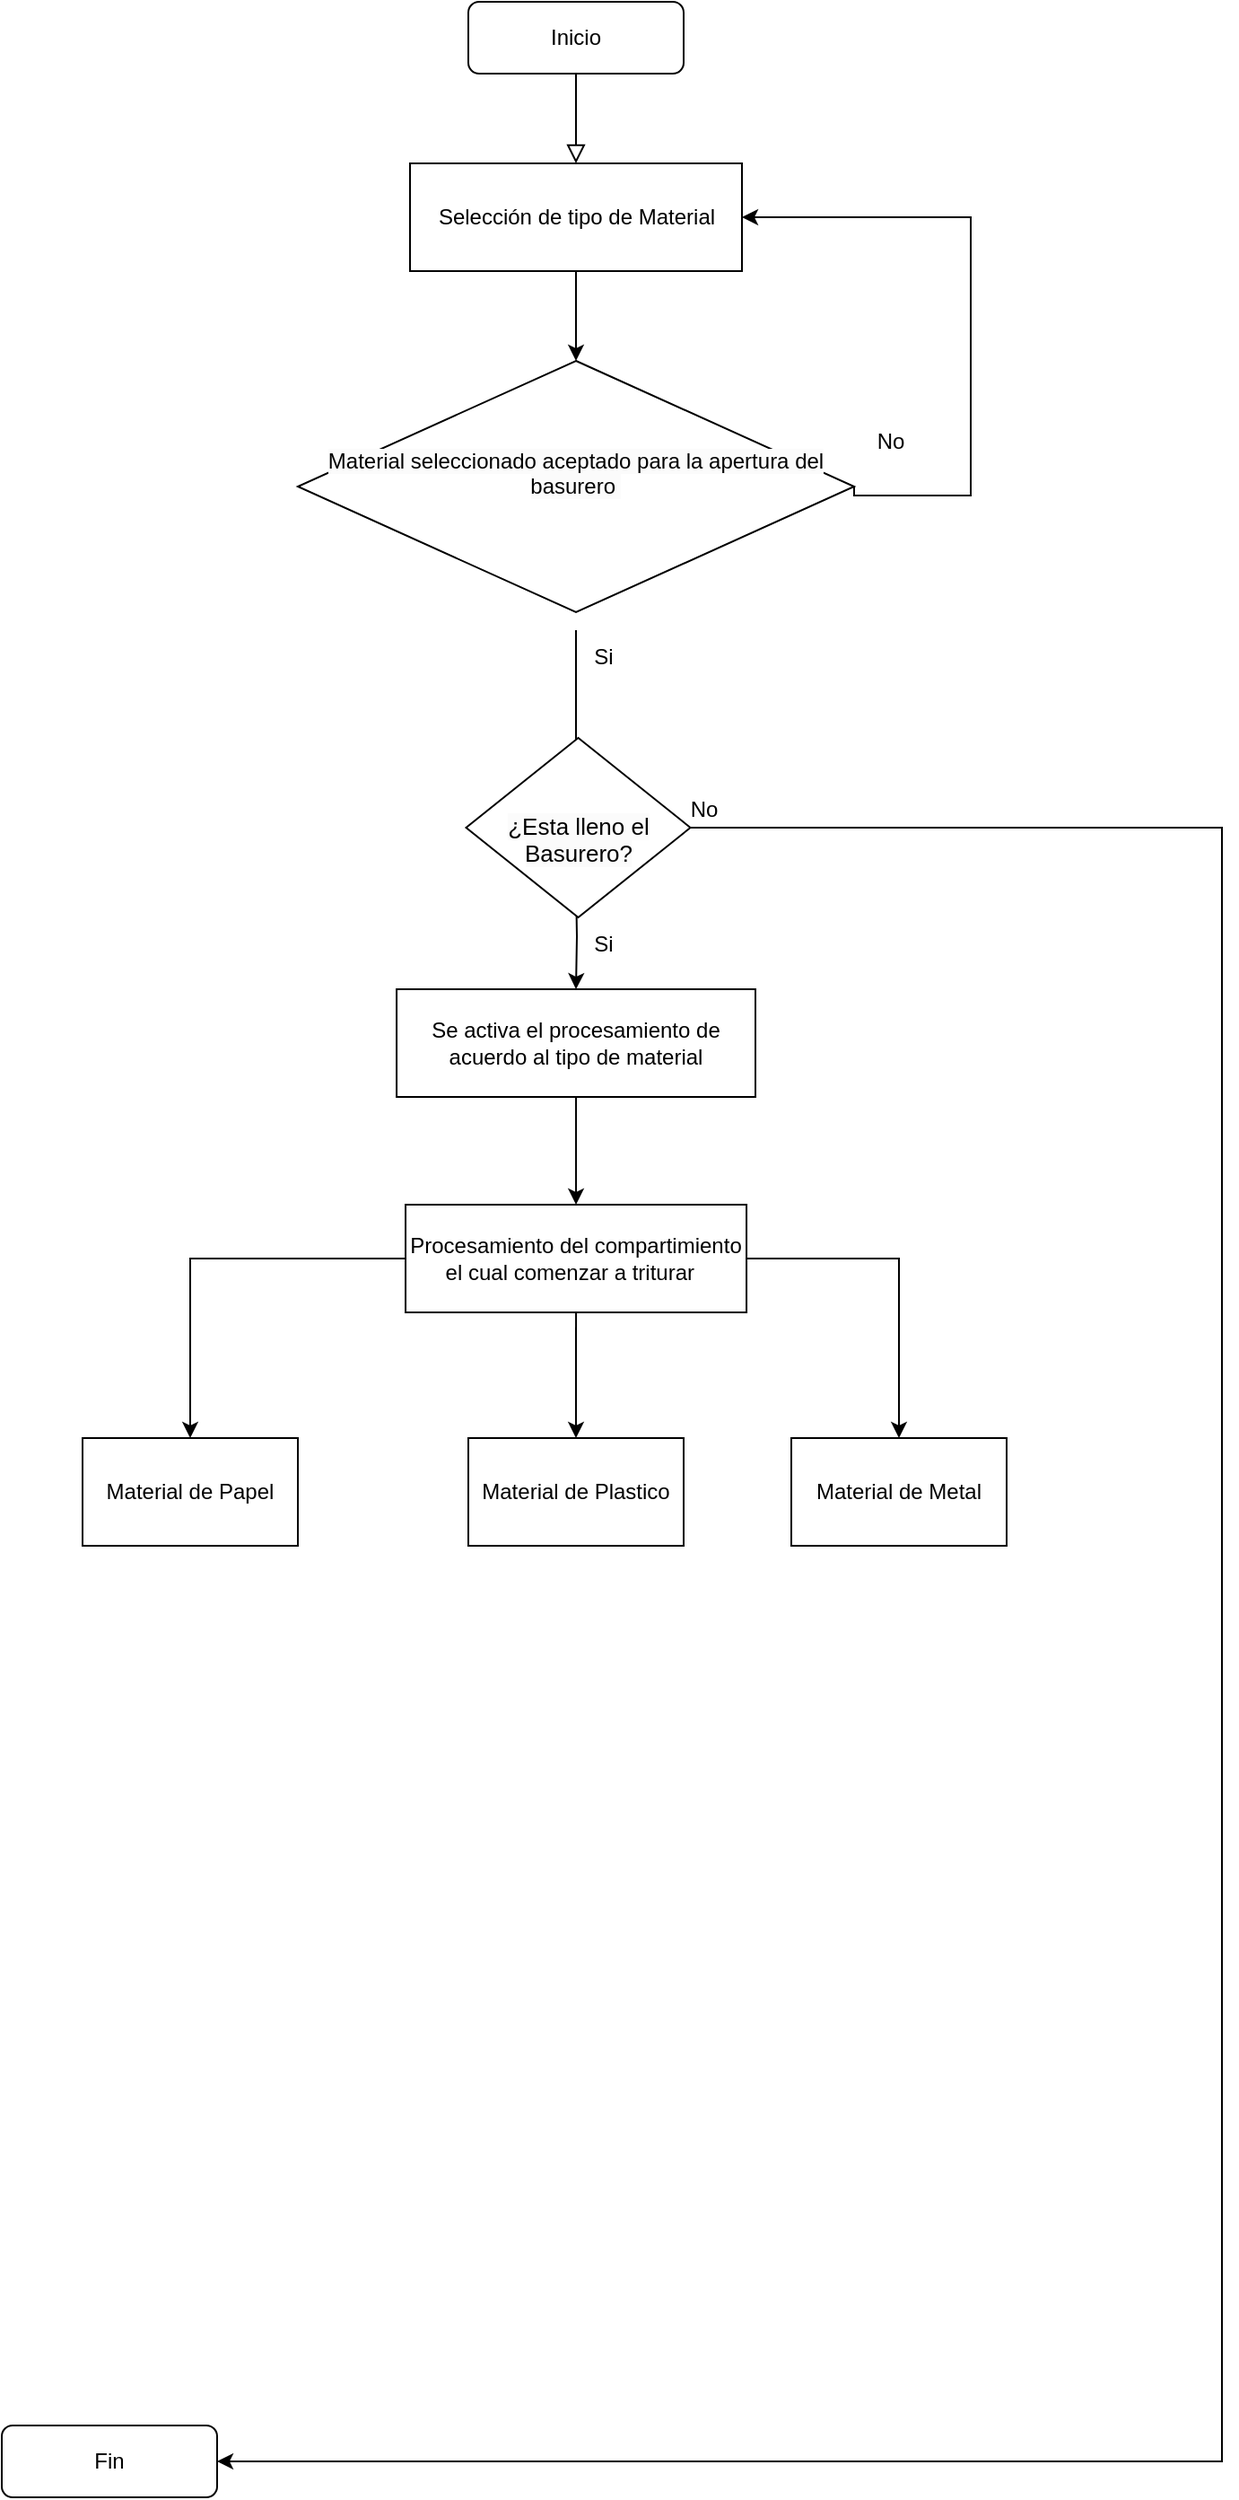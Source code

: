 <mxfile version="22.0.7" type="github">
  <diagram id="C5RBs43oDa-KdzZeNtuy" name="Page-1">
    <mxGraphModel dx="1753" dy="495" grid="1" gridSize="10" guides="1" tooltips="1" connect="1" arrows="1" fold="1" page="1" pageScale="1" pageWidth="827" pageHeight="1169" math="0" shadow="0">
      <root>
        <mxCell id="WIyWlLk6GJQsqaUBKTNV-0" />
        <mxCell id="WIyWlLk6GJQsqaUBKTNV-1" parent="WIyWlLk6GJQsqaUBKTNV-0" />
        <mxCell id="WIyWlLk6GJQsqaUBKTNV-2" value="" style="rounded=0;html=1;jettySize=auto;orthogonalLoop=1;fontSize=11;endArrow=block;endFill=0;endSize=8;strokeWidth=1;shadow=0;labelBackgroundColor=none;edgeStyle=orthogonalEdgeStyle;" parent="WIyWlLk6GJQsqaUBKTNV-1" source="WIyWlLk6GJQsqaUBKTNV-3" edge="1">
          <mxGeometry relative="1" as="geometry">
            <mxPoint x="220" y="170" as="targetPoint" />
          </mxGeometry>
        </mxCell>
        <mxCell id="WIyWlLk6GJQsqaUBKTNV-3" value="Inicio" style="rounded=1;whiteSpace=wrap;html=1;fontSize=12;glass=0;strokeWidth=1;shadow=0;" parent="WIyWlLk6GJQsqaUBKTNV-1" vertex="1">
          <mxGeometry x="160" y="80" width="120" height="40" as="geometry" />
        </mxCell>
        <mxCell id="WIyWlLk6GJQsqaUBKTNV-11" value="Fin" style="rounded=1;whiteSpace=wrap;html=1;fontSize=12;glass=0;strokeWidth=1;shadow=0;" parent="WIyWlLk6GJQsqaUBKTNV-1" vertex="1">
          <mxGeometry x="-100" y="1430" width="120" height="40" as="geometry" />
        </mxCell>
        <mxCell id="x3AqGKK6ZHYvsRYYXduh-20" style="edgeStyle=orthogonalEdgeStyle;rounded=0;orthogonalLoop=1;jettySize=auto;html=1;exitX=0.5;exitY=1;exitDx=0;exitDy=0;entryX=0.5;entryY=0;entryDx=0;entryDy=0;" edge="1" parent="WIyWlLk6GJQsqaUBKTNV-1" source="x3AqGKK6ZHYvsRYYXduh-0">
          <mxGeometry relative="1" as="geometry">
            <mxPoint x="220" y="280" as="targetPoint" />
          </mxGeometry>
        </mxCell>
        <mxCell id="x3AqGKK6ZHYvsRYYXduh-0" value="Selección de tipo de Material" style="rounded=0;whiteSpace=wrap;html=1;" vertex="1" parent="WIyWlLk6GJQsqaUBKTNV-1">
          <mxGeometry x="127.5" y="170" width="185" height="60" as="geometry" />
        </mxCell>
        <mxCell id="x3AqGKK6ZHYvsRYYXduh-51" style="edgeStyle=orthogonalEdgeStyle;rounded=0;orthogonalLoop=1;jettySize=auto;html=1;exitX=0.5;exitY=1;exitDx=0;exitDy=0;entryX=0.5;entryY=0;entryDx=0;entryDy=0;" edge="1" parent="WIyWlLk6GJQsqaUBKTNV-1" source="x3AqGKK6ZHYvsRYYXduh-2" target="x3AqGKK6ZHYvsRYYXduh-50">
          <mxGeometry relative="1" as="geometry" />
        </mxCell>
        <mxCell id="x3AqGKK6ZHYvsRYYXduh-2" value="Se activa el procesamiento de acuerdo al tipo de material" style="rounded=0;whiteSpace=wrap;html=1;" vertex="1" parent="WIyWlLk6GJQsqaUBKTNV-1">
          <mxGeometry x="120.04" y="630" width="199.96" height="60" as="geometry" />
        </mxCell>
        <mxCell id="x3AqGKK6ZHYvsRYYXduh-17" style="edgeStyle=orthogonalEdgeStyle;rounded=0;orthogonalLoop=1;jettySize=auto;html=1;exitX=1;exitY=0.5;exitDx=0;exitDy=0;entryX=1;entryY=0.5;entryDx=0;entryDy=0;" edge="1" parent="WIyWlLk6GJQsqaUBKTNV-1" target="WIyWlLk6GJQsqaUBKTNV-11">
          <mxGeometry relative="1" as="geometry">
            <mxPoint x="270" y="540" as="sourcePoint" />
            <Array as="points">
              <mxPoint x="580" y="540" />
              <mxPoint x="580" y="1450" />
            </Array>
          </mxGeometry>
        </mxCell>
        <mxCell id="x3AqGKK6ZHYvsRYYXduh-24" style="edgeStyle=orthogonalEdgeStyle;rounded=0;orthogonalLoop=1;jettySize=auto;html=1;exitX=1;exitY=0.5;exitDx=0;exitDy=0;entryX=1;entryY=0.5;entryDx=0;entryDy=0;" edge="1" parent="WIyWlLk6GJQsqaUBKTNV-1" source="x3AqGKK6ZHYvsRYYXduh-59" target="x3AqGKK6ZHYvsRYYXduh-0">
          <mxGeometry relative="1" as="geometry">
            <mxPoint x="355" y="310" as="sourcePoint" />
            <Array as="points">
              <mxPoint x="440" y="355" />
              <mxPoint x="440" y="200" />
            </Array>
          </mxGeometry>
        </mxCell>
        <mxCell id="x3AqGKK6ZHYvsRYYXduh-28" style="edgeStyle=orthogonalEdgeStyle;rounded=0;orthogonalLoop=1;jettySize=auto;html=1;exitX=0.5;exitY=1;exitDx=0;exitDy=0;entryX=0.5;entryY=0;entryDx=0;entryDy=0;" edge="1" parent="WIyWlLk6GJQsqaUBKTNV-1">
          <mxGeometry relative="1" as="geometry">
            <mxPoint x="220" y="430" as="sourcePoint" />
            <mxPoint x="220" y="510" as="targetPoint" />
          </mxGeometry>
        </mxCell>
        <mxCell id="x3AqGKK6ZHYvsRYYXduh-25" value="No" style="text;html=1;align=center;verticalAlign=middle;resizable=0;points=[];autosize=1;strokeColor=none;fillColor=none;" vertex="1" parent="WIyWlLk6GJQsqaUBKTNV-1">
          <mxGeometry x="375" y="310" width="40" height="30" as="geometry" />
        </mxCell>
        <mxCell id="x3AqGKK6ZHYvsRYYXduh-26" value="Si" style="text;html=1;align=center;verticalAlign=middle;resizable=0;points=[];autosize=1;strokeColor=none;fillColor=none;" vertex="1" parent="WIyWlLk6GJQsqaUBKTNV-1">
          <mxGeometry x="220" y="430" width="30" height="30" as="geometry" />
        </mxCell>
        <mxCell id="x3AqGKK6ZHYvsRYYXduh-29" style="edgeStyle=orthogonalEdgeStyle;rounded=0;orthogonalLoop=1;jettySize=auto;html=1;exitX=0.5;exitY=1;exitDx=0;exitDy=0;" edge="1" parent="WIyWlLk6GJQsqaUBKTNV-1" target="x3AqGKK6ZHYvsRYYXduh-2">
          <mxGeometry relative="1" as="geometry">
            <mxPoint x="220" y="570" as="sourcePoint" />
          </mxGeometry>
        </mxCell>
        <mxCell id="x3AqGKK6ZHYvsRYYXduh-35" value="Si" style="text;html=1;align=center;verticalAlign=middle;resizable=0;points=[];autosize=1;strokeColor=none;fillColor=none;" vertex="1" parent="WIyWlLk6GJQsqaUBKTNV-1">
          <mxGeometry x="220" y="590" width="30" height="30" as="geometry" />
        </mxCell>
        <mxCell id="x3AqGKK6ZHYvsRYYXduh-36" value="No" style="text;html=1;align=center;verticalAlign=middle;resizable=0;points=[];autosize=1;strokeColor=none;fillColor=none;horizontal=1;labelPosition=center;verticalLabelPosition=middle;" vertex="1" parent="WIyWlLk6GJQsqaUBKTNV-1">
          <mxGeometry x="271.24" y="515" width="40" height="30" as="geometry" />
        </mxCell>
        <mxCell id="x3AqGKK6ZHYvsRYYXduh-69" style="edgeStyle=orthogonalEdgeStyle;rounded=0;orthogonalLoop=1;jettySize=auto;html=1;exitX=0;exitY=0.5;exitDx=0;exitDy=0;entryX=0.5;entryY=0;entryDx=0;entryDy=0;" edge="1" parent="WIyWlLk6GJQsqaUBKTNV-1" source="x3AqGKK6ZHYvsRYYXduh-50" target="x3AqGKK6ZHYvsRYYXduh-65">
          <mxGeometry relative="1" as="geometry" />
        </mxCell>
        <mxCell id="x3AqGKK6ZHYvsRYYXduh-70" style="edgeStyle=orthogonalEdgeStyle;rounded=0;orthogonalLoop=1;jettySize=auto;html=1;exitX=0.5;exitY=1;exitDx=0;exitDy=0;entryX=0.5;entryY=0;entryDx=0;entryDy=0;" edge="1" parent="WIyWlLk6GJQsqaUBKTNV-1" source="x3AqGKK6ZHYvsRYYXduh-50" target="x3AqGKK6ZHYvsRYYXduh-66">
          <mxGeometry relative="1" as="geometry" />
        </mxCell>
        <mxCell id="x3AqGKK6ZHYvsRYYXduh-71" style="edgeStyle=orthogonalEdgeStyle;rounded=0;orthogonalLoop=1;jettySize=auto;html=1;exitX=1;exitY=0.5;exitDx=0;exitDy=0;" edge="1" parent="WIyWlLk6GJQsqaUBKTNV-1" source="x3AqGKK6ZHYvsRYYXduh-50" target="x3AqGKK6ZHYvsRYYXduh-67">
          <mxGeometry relative="1" as="geometry" />
        </mxCell>
        <mxCell id="x3AqGKK6ZHYvsRYYXduh-50" value="Procesamiento del compartimiento el cual comenzar a triturar&amp;nbsp;&amp;nbsp;" style="rounded=0;whiteSpace=wrap;html=1;" vertex="1" parent="WIyWlLk6GJQsqaUBKTNV-1">
          <mxGeometry x="125.02" y="750" width="190" height="60" as="geometry" />
        </mxCell>
        <mxCell id="x3AqGKK6ZHYvsRYYXduh-56" value="&lt;p style=&quot;line-height: 120%;&quot;&gt;&lt;br&gt;&lt;font style=&quot;font-size: 13px;&quot;&gt;&lt;span style=&quot;color: rgb(0, 0, 0); font-family: Helvetica; font-style: normal; font-variant-ligatures: normal; font-variant-caps: normal; font-weight: 400; letter-spacing: normal; orphans: 2; text-indent: 0px; text-transform: none; widows: 2; word-spacing: 0px; -webkit-text-stroke-width: 0px; background-color: rgb(251, 251, 251); text-decoration-thickness: initial; text-decoration-style: initial; text-decoration-color: initial; float: none; display: inline !important;&quot;&gt;¿Esta lleno el Basurero?&lt;/span&gt;&lt;br&gt;&lt;/font&gt;&lt;/p&gt;" style="rhombus;whiteSpace=wrap;html=1;verticalAlign=middle;horizontal=1;align=center;labelPosition=center;verticalLabelPosition=middle;" vertex="1" parent="WIyWlLk6GJQsqaUBKTNV-1">
          <mxGeometry x="158.76" y="490" width="125" height="100" as="geometry" />
        </mxCell>
        <mxCell id="x3AqGKK6ZHYvsRYYXduh-59" value="&#xa;&lt;span style=&quot;color: rgb(0, 0, 0); font-family: Helvetica; font-size: 12px; font-style: normal; font-variant-ligatures: normal; font-variant-caps: normal; font-weight: 400; letter-spacing: normal; orphans: 2; text-align: center; text-indent: 0px; text-transform: none; widows: 2; word-spacing: 0px; -webkit-text-stroke-width: 0px; background-color: rgb(251, 251, 251); text-decoration-thickness: initial; text-decoration-style: initial; text-decoration-color: initial; float: none; display: inline !important;&quot;&gt;Material seleccionado aceptado para la apertura del basurero&amp;nbsp;&lt;/span&gt;&#xa;&#xa;" style="rhombus;whiteSpace=wrap;html=1;" vertex="1" parent="WIyWlLk6GJQsqaUBKTNV-1">
          <mxGeometry x="65" y="280" width="310" height="140" as="geometry" />
        </mxCell>
        <mxCell id="x3AqGKK6ZHYvsRYYXduh-65" value="Material de Papel" style="rounded=0;whiteSpace=wrap;html=1;" vertex="1" parent="WIyWlLk6GJQsqaUBKTNV-1">
          <mxGeometry x="-55" y="880" width="120" height="60" as="geometry" />
        </mxCell>
        <mxCell id="x3AqGKK6ZHYvsRYYXduh-66" value="Material de Plastico" style="rounded=0;whiteSpace=wrap;html=1;" vertex="1" parent="WIyWlLk6GJQsqaUBKTNV-1">
          <mxGeometry x="160" y="880" width="120" height="60" as="geometry" />
        </mxCell>
        <mxCell id="x3AqGKK6ZHYvsRYYXduh-67" value="Material de Metal" style="rounded=0;whiteSpace=wrap;html=1;" vertex="1" parent="WIyWlLk6GJQsqaUBKTNV-1">
          <mxGeometry x="340" y="880" width="120" height="60" as="geometry" />
        </mxCell>
      </root>
    </mxGraphModel>
  </diagram>
</mxfile>
